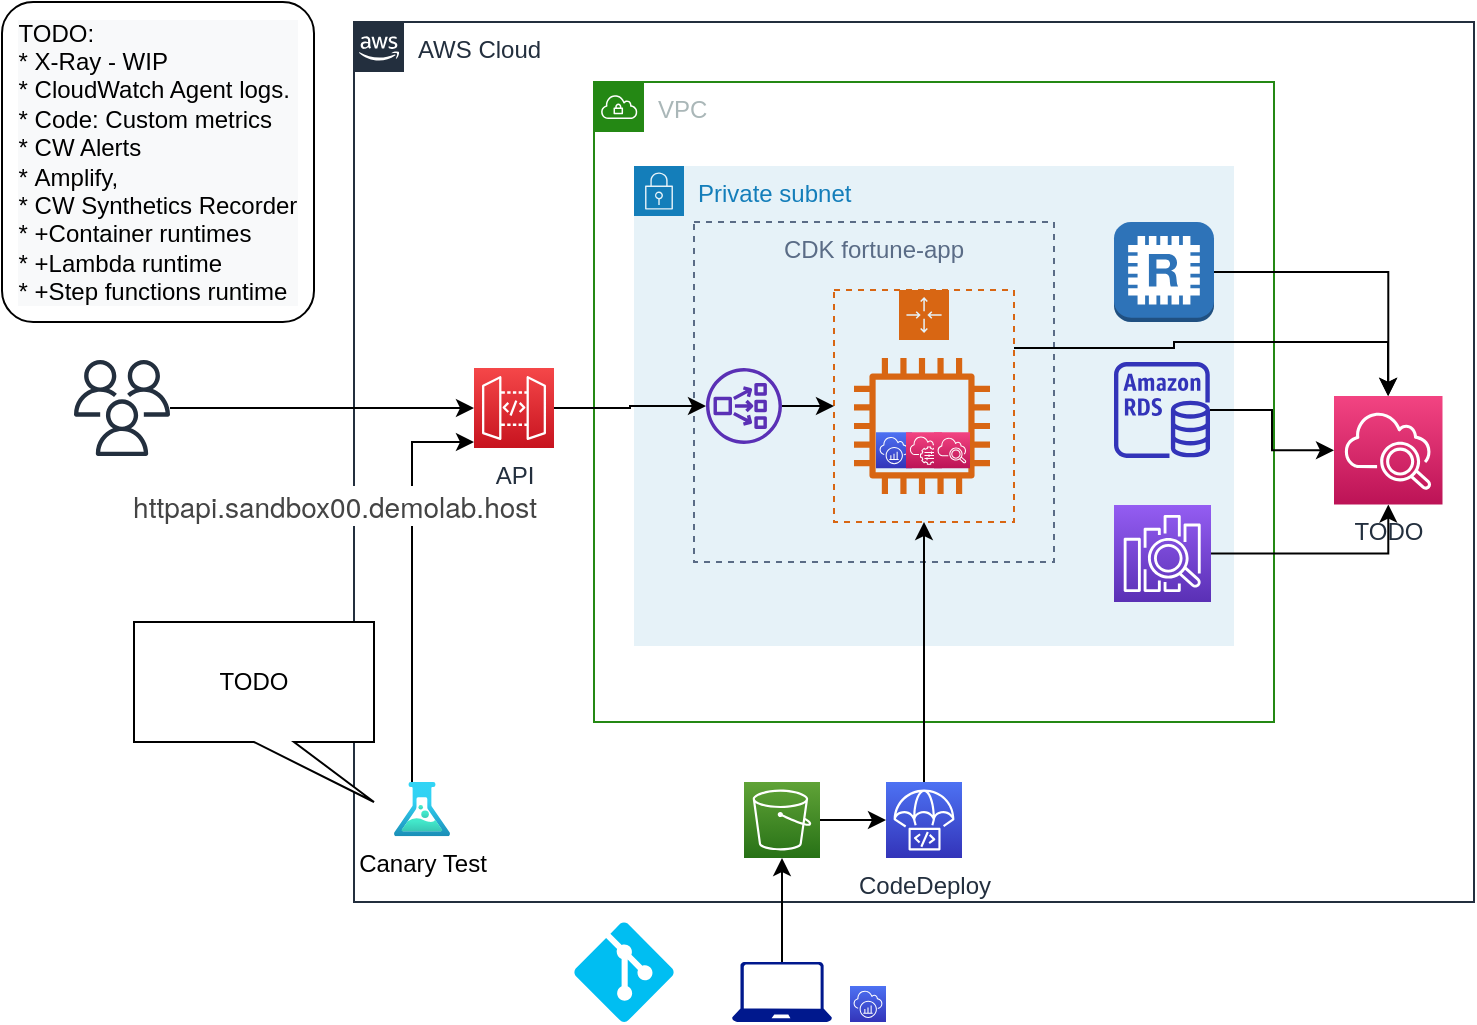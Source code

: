 <mxfile version="14.1.8" type="device"><diagram id="olvK5_AUkRqenSrfAZo5" name="Page-1"><mxGraphModel dx="1186" dy="680" grid="1" gridSize="10" guides="1" tooltips="1" connect="1" arrows="1" fold="1" page="1" pageScale="1" pageWidth="827" pageHeight="583" math="0" shadow="0"><root><mxCell id="0"/><mxCell id="1" parent="0"/><mxCell id="b2odxIZft_Cw4GQoxXqR-26" value="AWS Cloud" style="points=[[0,0],[0.25,0],[0.5,0],[0.75,0],[1,0],[1,0.25],[1,0.5],[1,0.75],[1,1],[0.75,1],[0.5,1],[0.25,1],[0,1],[0,0.75],[0,0.5],[0,0.25]];outlineConnect=0;gradientColor=none;html=1;whiteSpace=wrap;fontSize=12;fontStyle=0;shape=mxgraph.aws4.group;grIcon=mxgraph.aws4.group_aws_cloud_alt;strokeColor=#232F3E;fillColor=none;verticalAlign=top;align=left;spacingLeft=30;fontColor=#232F3E;dashed=0;" parent="1" vertex="1"><mxGeometry x="200" y="50" width="560" height="440" as="geometry"/></mxCell><mxCell id="b2odxIZft_Cw4GQoxXqR-2" value="VPC" style="points=[[0,0],[0.25,0],[0.5,0],[0.75,0],[1,0],[1,0.25],[1,0.5],[1,0.75],[1,1],[0.75,1],[0.5,1],[0.25,1],[0,1],[0,0.75],[0,0.5],[0,0.25]];outlineConnect=0;gradientColor=none;html=1;whiteSpace=wrap;fontSize=12;fontStyle=0;shape=mxgraph.aws4.group;grIcon=mxgraph.aws4.group_vpc;strokeColor=#248814;fillColor=none;verticalAlign=top;align=left;spacingLeft=30;fontColor=#AAB7B8;dashed=0;" parent="1" vertex="1"><mxGeometry x="320" y="80" width="340" height="320" as="geometry"/></mxCell><mxCell id="b2odxIZft_Cw4GQoxXqR-3" value="Private subnet" style="points=[[0,0],[0.25,0],[0.5,0],[0.75,0],[1,0],[1,0.25],[1,0.5],[1,0.75],[1,1],[0.75,1],[0.5,1],[0.25,1],[0,1],[0,0.75],[0,0.5],[0,0.25]];outlineConnect=0;gradientColor=none;html=1;whiteSpace=wrap;fontSize=12;fontStyle=0;shape=mxgraph.aws4.group;grIcon=mxgraph.aws4.group_security_group;grStroke=0;strokeColor=#147EBA;fillColor=#E6F2F8;verticalAlign=top;align=left;spacingLeft=30;fontColor=#147EBA;dashed=0;" parent="1" vertex="1"><mxGeometry x="340" y="122" width="300" height="240" as="geometry"/></mxCell><mxCell id="b2odxIZft_Cw4GQoxXqR-6" value="CDK fortune-app" style="fillColor=none;strokeColor=#5A6C86;dashed=1;verticalAlign=top;fontStyle=0;fontColor=#5A6C86;" parent="1" vertex="1"><mxGeometry x="370" y="150" width="180" height="170" as="geometry"/></mxCell><mxCell id="b2odxIZft_Cw4GQoxXqR-5" value="" style="points=[[0,0],[0.25,0],[0.5,0],[0.75,0],[1,0],[1,0.25],[1,0.5],[1,0.75],[1,1],[0.75,1],[0.5,1],[0.25,1],[0,1],[0,0.75],[0,0.5],[0,0.25]];outlineConnect=0;gradientColor=none;html=1;whiteSpace=wrap;fontSize=12;fontStyle=0;shape=mxgraph.aws4.groupCenter;grIcon=mxgraph.aws4.group_auto_scaling_group;grStroke=1;strokeColor=#D86613;fillColor=none;verticalAlign=top;align=center;fontColor=#D86613;dashed=1;spacingTop=25;" parent="1" vertex="1"><mxGeometry x="440" y="184" width="90" height="116" as="geometry"/></mxCell><mxCell id="b2odxIZft_Cw4GQoxXqR-7" value="" style="outlineConnect=0;fontColor=#232F3E;gradientColor=none;fillColor=#D86613;strokeColor=none;dashed=0;verticalLabelPosition=bottom;verticalAlign=top;align=center;html=1;fontSize=12;fontStyle=0;aspect=fixed;pointerEvents=1;shape=mxgraph.aws4.instance2;" parent="1" vertex="1"><mxGeometry x="450" y="218" width="68" height="68" as="geometry"/></mxCell><mxCell id="b2odxIZft_Cw4GQoxXqR-19" style="edgeStyle=orthogonalEdgeStyle;rounded=0;orthogonalLoop=1;jettySize=auto;html=1;" parent="1" source="b2odxIZft_Cw4GQoxXqR-4" target="b2odxIZft_Cw4GQoxXqR-5" edge="1"><mxGeometry relative="1" as="geometry"/></mxCell><mxCell id="b2odxIZft_Cw4GQoxXqR-4" value="" style="outlineConnect=0;fontColor=#232F3E;gradientColor=none;fillColor=#5A30B5;strokeColor=none;dashed=0;verticalLabelPosition=bottom;verticalAlign=top;align=center;html=1;fontSize=12;fontStyle=0;aspect=fixed;pointerEvents=1;shape=mxgraph.aws4.network_load_balancer;" parent="1" vertex="1"><mxGeometry x="376" y="223" width="38" height="38" as="geometry"/></mxCell><mxCell id="b2odxIZft_Cw4GQoxXqR-21" style="edgeStyle=orthogonalEdgeStyle;rounded=0;orthogonalLoop=1;jettySize=auto;html=1;" parent="1" source="b2odxIZft_Cw4GQoxXqR-8" target="b2odxIZft_Cw4GQoxXqR-5" edge="1"><mxGeometry relative="1" as="geometry"/></mxCell><mxCell id="b2odxIZft_Cw4GQoxXqR-8" value="CodeDeploy" style="outlineConnect=0;fontColor=#232F3E;gradientColor=#4D72F3;gradientDirection=north;fillColor=#3334B9;strokeColor=#ffffff;dashed=0;verticalLabelPosition=bottom;verticalAlign=top;align=center;html=1;fontSize=12;fontStyle=0;aspect=fixed;shape=mxgraph.aws4.resourceIcon;resIcon=mxgraph.aws4.codedeploy;" parent="1" vertex="1"><mxGeometry x="466" y="430" width="38" height="38" as="geometry"/></mxCell><mxCell id="253XXpOgg_RK-f4Wdnao-1" style="edgeStyle=orthogonalEdgeStyle;rounded=0;orthogonalLoop=1;jettySize=auto;html=1;" edge="1" parent="1" source="b2odxIZft_Cw4GQoxXqR-9" target="b2odxIZft_Cw4GQoxXqR-32"><mxGeometry relative="1" as="geometry"/></mxCell><mxCell id="b2odxIZft_Cw4GQoxXqR-9" value="" style="outlineConnect=0;dashed=0;verticalLabelPosition=bottom;verticalAlign=top;align=center;html=1;shape=mxgraph.aws3.redis;fillColor=#2E73B8;gradientColor=none;" parent="1" vertex="1"><mxGeometry x="580" y="150" width="50" height="50" as="geometry"/></mxCell><mxCell id="253XXpOgg_RK-f4Wdnao-2" style="edgeStyle=orthogonalEdgeStyle;rounded=0;orthogonalLoop=1;jettySize=auto;html=1;" edge="1" parent="1" source="b2odxIZft_Cw4GQoxXqR-10" target="b2odxIZft_Cw4GQoxXqR-32"><mxGeometry relative="1" as="geometry"/></mxCell><mxCell id="b2odxIZft_Cw4GQoxXqR-10" value="" style="outlineConnect=0;fontColor=#232F3E;gradientColor=none;fillColor=#3334B9;strokeColor=none;dashed=0;verticalLabelPosition=bottom;verticalAlign=top;align=center;html=1;fontSize=12;fontStyle=0;aspect=fixed;pointerEvents=1;shape=mxgraph.aws4.rds_instance;" parent="1" vertex="1"><mxGeometry x="580" y="220" width="48" height="48" as="geometry"/></mxCell><mxCell id="253XXpOgg_RK-f4Wdnao-3" style="edgeStyle=orthogonalEdgeStyle;rounded=0;orthogonalLoop=1;jettySize=auto;html=1;" edge="1" parent="1" source="b2odxIZft_Cw4GQoxXqR-11" target="b2odxIZft_Cw4GQoxXqR-32"><mxGeometry relative="1" as="geometry"/></mxCell><mxCell id="b2odxIZft_Cw4GQoxXqR-11" value="" style="outlineConnect=0;fontColor=#232F3E;gradientColor=#945DF2;gradientDirection=north;fillColor=#5A30B5;strokeColor=#ffffff;dashed=0;verticalLabelPosition=bottom;verticalAlign=top;align=center;html=1;fontSize=12;fontStyle=0;aspect=fixed;shape=mxgraph.aws4.resourceIcon;resIcon=mxgraph.aws4.elasticsearch_service;" parent="1" vertex="1"><mxGeometry x="580" y="291.5" width="48.5" height="48.5" as="geometry"/></mxCell><mxCell id="b2odxIZft_Cw4GQoxXqR-22" style="edgeStyle=orthogonalEdgeStyle;rounded=0;orthogonalLoop=1;jettySize=auto;html=1;" parent="1" source="b2odxIZft_Cw4GQoxXqR-24" target="b2odxIZft_Cw4GQoxXqR-8" edge="1"><mxGeometry relative="1" as="geometry"/></mxCell><mxCell id="b2odxIZft_Cw4GQoxXqR-12" value="" style="verticalLabelPosition=bottom;html=1;verticalAlign=top;align=center;strokeColor=none;fillColor=#00BEF2;shape=mxgraph.azure.git_repository;" parent="1" vertex="1"><mxGeometry x="310" y="500" width="50" height="50" as="geometry"/></mxCell><mxCell id="b2odxIZft_Cw4GQoxXqR-16" style="edgeStyle=orthogonalEdgeStyle;rounded=0;orthogonalLoop=1;jettySize=auto;html=1;" parent="1" source="b2odxIZft_Cw4GQoxXqR-15" target="b2odxIZft_Cw4GQoxXqR-4" edge="1"><mxGeometry relative="1" as="geometry"/></mxCell><mxCell id="b2odxIZft_Cw4GQoxXqR-15" value="API" style="outlineConnect=0;fontColor=#232F3E;gradientColor=#F54749;gradientDirection=north;fillColor=#C7131F;strokeColor=#ffffff;dashed=0;verticalLabelPosition=bottom;verticalAlign=top;align=center;html=1;fontSize=12;fontStyle=0;aspect=fixed;shape=mxgraph.aws4.resourceIcon;resIcon=mxgraph.aws4.api_gateway;" parent="1" vertex="1"><mxGeometry x="260" y="223" width="40" height="40" as="geometry"/></mxCell><mxCell id="b2odxIZft_Cw4GQoxXqR-25" style="edgeStyle=orthogonalEdgeStyle;rounded=0;orthogonalLoop=1;jettySize=auto;html=1;" parent="1" source="b2odxIZft_Cw4GQoxXqR-23" target="b2odxIZft_Cw4GQoxXqR-24" edge="1"><mxGeometry relative="1" as="geometry"/></mxCell><mxCell id="b2odxIZft_Cw4GQoxXqR-23" value="" style="aspect=fixed;pointerEvents=1;shadow=0;dashed=0;html=1;strokeColor=none;labelPosition=center;verticalLabelPosition=bottom;verticalAlign=top;align=center;fillColor=#00188D;shape=mxgraph.azure.laptop" parent="1" vertex="1"><mxGeometry x="389" y="520" width="50" height="30" as="geometry"/></mxCell><mxCell id="b2odxIZft_Cw4GQoxXqR-24" value="" style="outlineConnect=0;fontColor=#232F3E;gradientColor=#60A337;gradientDirection=north;fillColor=#277116;strokeColor=#ffffff;dashed=0;verticalLabelPosition=bottom;verticalAlign=top;align=center;html=1;fontSize=12;fontStyle=0;aspect=fixed;shape=mxgraph.aws4.resourceIcon;resIcon=mxgraph.aws4.s3;" parent="1" vertex="1"><mxGeometry x="395" y="430" width="38" height="38" as="geometry"/></mxCell><mxCell id="b2odxIZft_Cw4GQoxXqR-28" style="edgeStyle=orthogonalEdgeStyle;rounded=0;orthogonalLoop=1;jettySize=auto;html=1;" parent="1" source="b2odxIZft_Cw4GQoxXqR-27" target="b2odxIZft_Cw4GQoxXqR-15" edge="1"><mxGeometry relative="1" as="geometry"/></mxCell><mxCell id="b2odxIZft_Cw4GQoxXqR-27" value="" style="outlineConnect=0;fontColor=#232F3E;gradientColor=none;fillColor=#232F3E;strokeColor=none;dashed=0;verticalLabelPosition=bottom;verticalAlign=top;align=center;html=1;fontSize=12;fontStyle=0;aspect=fixed;pointerEvents=1;shape=mxgraph.aws4.users;" parent="1" vertex="1"><mxGeometry x="60" y="219" width="48" height="48" as="geometry"/></mxCell><mxCell id="b2odxIZft_Cw4GQoxXqR-31" style="edgeStyle=orthogonalEdgeStyle;rounded=0;orthogonalLoop=1;jettySize=auto;html=1;" parent="1" source="b2odxIZft_Cw4GQoxXqR-29" target="b2odxIZft_Cw4GQoxXqR-15" edge="1"><mxGeometry relative="1" as="geometry"><Array as="points"><mxPoint x="229" y="260"/></Array></mxGeometry></mxCell><mxCell id="b2odxIZft_Cw4GQoxXqR-29" value="Canary Test" style="aspect=fixed;html=1;points=[];align=center;image;fontSize=12;image=img/lib/azure2/general/Load_Test.svg;" parent="1" vertex="1"><mxGeometry x="220" y="430" width="28" height="27.17" as="geometry"/></mxCell><mxCell id="b2odxIZft_Cw4GQoxXqR-32" value="TODO" style="outlineConnect=0;fontColor=#232F3E;gradientColor=#F34482;gradientDirection=north;fillColor=#BC1356;strokeColor=#ffffff;dashed=0;verticalLabelPosition=bottom;verticalAlign=top;align=center;html=1;fontSize=12;fontStyle=0;aspect=fixed;shape=mxgraph.aws4.resourceIcon;resIcon=mxgraph.aws4.cloudwatch_2;" parent="1" vertex="1"><mxGeometry x="690" y="237" width="54.25" height="54.25" as="geometry"/></mxCell><mxCell id="b2odxIZft_Cw4GQoxXqR-34" value="&lt;div style=&quot;color: rgb(0 , 0 , 0) ; font-family: &amp;#34;helvetica&amp;#34; ; font-size: 12px ; font-style: normal ; font-weight: 400 ; letter-spacing: normal ; text-indent: 0px ; text-transform: none ; word-spacing: 0px ; background-color: rgb(248 , 249 , 250) ; text-align: left&quot;&gt;&lt;span&gt;TODO:&amp;nbsp;&lt;/span&gt;&lt;/div&gt;&lt;div style=&quot;color: rgb(0 , 0 , 0) ; font-family: &amp;#34;helvetica&amp;#34; ; font-size: 12px ; font-style: normal ; font-weight: 400 ; letter-spacing: normal ; text-indent: 0px ; text-transform: none ; word-spacing: 0px ; background-color: rgb(248 , 249 , 250) ; text-align: left&quot;&gt;&lt;div&gt;* X-Ray - WIP&lt;/div&gt;&lt;div&gt;* CloudWatch Agent logs.&lt;/div&gt;&lt;div&gt;* Code: Custom metrics&amp;nbsp;&lt;/div&gt;&lt;div&gt;* CW Alerts&lt;/div&gt;&lt;div&gt;*&amp;nbsp;Amplify,&lt;br&gt;&lt;/div&gt;&lt;/div&gt;&lt;div style=&quot;color: rgb(0 , 0 , 0) ; font-family: &amp;#34;helvetica&amp;#34; ; font-size: 12px ; font-style: normal ; font-weight: 400 ; letter-spacing: normal ; text-indent: 0px ; text-transform: none ; word-spacing: 0px ; background-color: rgb(248 , 249 , 250) ; text-align: left&quot;&gt;&lt;span&gt;* CW Synthetics Recorder&lt;/span&gt;&lt;/div&gt;&lt;div style=&quot;color: rgb(0 , 0 , 0) ; font-family: &amp;#34;helvetica&amp;#34; ; font-size: 12px ; font-style: normal ; font-weight: 400 ; letter-spacing: normal ; text-indent: 0px ; text-transform: none ; word-spacing: 0px ; background-color: rgb(248 , 249 , 250) ; text-align: left&quot;&gt;* +Container runtimes&lt;br&gt;&lt;/div&gt;&lt;div style=&quot;color: rgb(0 , 0 , 0) ; font-family: &amp;#34;helvetica&amp;#34; ; font-size: 12px ; font-style: normal ; font-weight: 400 ; letter-spacing: normal ; text-indent: 0px ; text-transform: none ; word-spacing: 0px ; background-color: rgb(248 , 249 , 250) ; text-align: left&quot;&gt;&lt;span&gt;* +Lambda runtime&lt;/span&gt;&lt;/div&gt;&lt;div style=&quot;color: rgb(0 , 0 , 0) ; font-family: &amp;#34;helvetica&amp;#34; ; font-size: 12px ; font-style: normal ; font-weight: 400 ; letter-spacing: normal ; text-indent: 0px ; text-transform: none ; word-spacing: 0px ; background-color: rgb(248 , 249 , 250) ; text-align: left&quot;&gt;* +Step functions runtime&lt;/div&gt;" style="rounded=1;whiteSpace=wrap;html=1;arcSize=10;" parent="1" vertex="1"><mxGeometry x="24" y="40" width="156" height="160" as="geometry"/></mxCell><mxCell id="6ScSvo3IKGhpYXsIGZWv-1" value="" style="outlineConnect=0;fontColor=#232F3E;gradientColor=#4D72F3;gradientDirection=north;fillColor=#3334B9;strokeColor=#ffffff;dashed=0;verticalLabelPosition=bottom;verticalAlign=top;align=center;html=1;fontSize=12;fontStyle=0;aspect=fixed;shape=mxgraph.aws4.resourceIcon;resIcon=mxgraph.aws4.xray;" parent="1" vertex="1"><mxGeometry x="461" y="255.13" width="18" height="18" as="geometry"/></mxCell><mxCell id="6ScSvo3IKGhpYXsIGZWv-2" value="" style="outlineConnect=0;fontColor=#232F3E;gradientColor=#4D72F3;gradientDirection=north;fillColor=#3334B9;strokeColor=#ffffff;dashed=0;verticalLabelPosition=bottom;verticalAlign=top;align=center;html=1;fontSize=12;fontStyle=0;aspect=fixed;shape=mxgraph.aws4.resourceIcon;resIcon=mxgraph.aws4.xray;" parent="1" vertex="1"><mxGeometry x="448" y="532" width="18" height="18" as="geometry"/></mxCell><mxCell id="6ScSvo3IKGhpYXsIGZWv-3" value="" style="outlineConnect=0;fontColor=#232F3E;gradientColor=#F34482;gradientDirection=north;fillColor=#BC1356;strokeColor=#ffffff;dashed=0;verticalLabelPosition=bottom;verticalAlign=top;align=center;html=1;fontSize=12;fontStyle=0;aspect=fixed;shape=mxgraph.aws4.resourceIcon;resIcon=mxgraph.aws4.systems_manager;" parent="1" vertex="1"><mxGeometry x="476" y="255.13" width="18" height="18" as="geometry"/></mxCell><mxCell id="6ScSvo3IKGhpYXsIGZWv-4" value="" style="outlineConnect=0;fontColor=#232F3E;gradientColor=#F34482;gradientDirection=north;fillColor=#BC1356;strokeColor=#ffffff;dashed=0;verticalLabelPosition=bottom;verticalAlign=top;align=center;html=1;fontSize=12;fontStyle=0;aspect=fixed;shape=mxgraph.aws4.resourceIcon;resIcon=mxgraph.aws4.cloudwatch_2;" parent="1" vertex="1"><mxGeometry x="490" y="255.13" width="18" height="18" as="geometry"/></mxCell><mxCell id="6ScSvo3IKGhpYXsIGZWv-5" value="&lt;span style=&quot;color: rgb(68 , 68 , 68) ; font-family: &amp;#34;helvetica neue&amp;#34; , &amp;#34;roboto&amp;#34; , &amp;#34;arial&amp;#34; , sans-serif ; font-size: 14px ; background-color: rgb(255 , 255 , 255)&quot;&gt;httpapi.sandbox00.demolab.host&lt;/span&gt;" style="text;html=1;align=center;verticalAlign=middle;resizable=0;points=[];autosize=1;" parent="1" vertex="1"><mxGeometry x="80" y="282" width="220" height="20" as="geometry"/></mxCell><mxCell id="253XXpOgg_RK-f4Wdnao-4" style="edgeStyle=orthogonalEdgeStyle;rounded=0;orthogonalLoop=1;jettySize=auto;html=1;exitX=1;exitY=0.25;exitDx=0;exitDy=0;" edge="1" parent="1" source="b2odxIZft_Cw4GQoxXqR-5" target="b2odxIZft_Cw4GQoxXqR-32"><mxGeometry relative="1" as="geometry"><mxPoint x="638.5" y="325.8" as="sourcePoint"/><mxPoint x="727.2" y="301.25" as="targetPoint"/><Array as="points"><mxPoint x="610" y="213"/><mxPoint x="610" y="210"/><mxPoint x="717" y="210"/></Array></mxGeometry></mxCell><mxCell id="253XXpOgg_RK-f4Wdnao-5" value="TODO" style="shape=callout;whiteSpace=wrap;html=1;perimeter=calloutPerimeter;position2=1;" vertex="1" parent="1"><mxGeometry x="90" y="350" width="120" height="90" as="geometry"/></mxCell></root></mxGraphModel></diagram></mxfile>